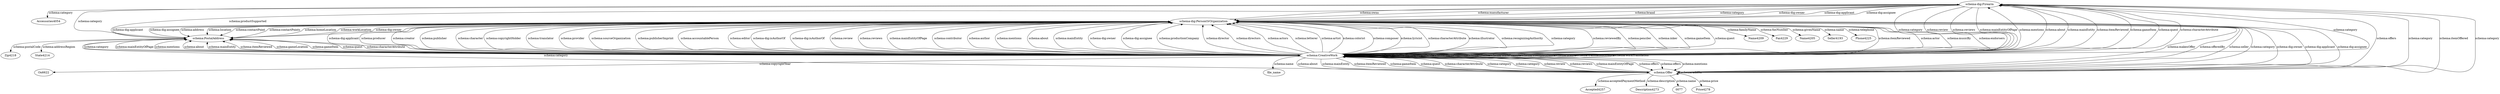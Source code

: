 digraph {
  Accessories4054 [type=attribute_name,label=Accessories4054]
  "schema-dig:Firearm1" [type=class_uri,label="schema-dig:Firearm"]
  Name4209 [type=attribute_name,label=Name4209]
  "schema-dig:PersonOrOrganization1" [type=class_uri,label="schema-dig:PersonOrOrganization"]
  Fax4229 [type=attribute_name,label=Fax4229]
  Name4205 [type=attribute_name,label=Name4205]
  Seller4193 [type=attribute_name,label=Seller4193]
  Phone4225 [type=attribute_name,label=Phone4225]
  On6622 [type=attribute_name,label=On6622]
  "schema:CreativeWork1" [type=class_uri,label="schema:CreativeWork"]
  file_name [type=attribute_name,label=file_name]
  Accepted4257 [type=attribute_name,label=Accepted4257]
  "schema:Offer1" [type=class_uri,label="schema:Offer"]
  Description4273 [type=attribute_name,label=Description4273]
  "0077" [type=attribute_name,label="0077"]
  Price4278 [type=attribute_name,label=Price4278]
  State4214 [type=attribute_name,label=State4214]
  "schema:PostalAddress1" [type=class_uri,label="schema:PostalAddress"]
  Zip4218 [type=attribute_name,label=Zip4218]
  "schema-dig:Firearm1" -> Accessories4054 [label="schema:category",type=st_property_uri]
  "schema-dig:PersonOrOrganization1" -> Name4209 [label="schema:familyName",type=st_property_uri]
  "schema-dig:PersonOrOrganization1" -> Fax4229 [label="schema:faxNumber",type=st_property_uri]
  "schema-dig:PersonOrOrganization1" -> Name4205 [label="schema:givenName",type=st_property_uri]
  "schema-dig:PersonOrOrganization1" -> Seller4193 [label="schema:name",type=st_property_uri]
  "schema-dig:PersonOrOrganization1" -> Phone4225 [label="schema:telephone",type=st_property_uri]
  "schema:CreativeWork1" -> On6622 [label="schema:copyrightYear",type=st_property_uri]
  "schema:CreativeWork1" -> file_name [label="schema:name",type=st_property_uri]
  "schema:Offer1" -> Accepted4257 [label="schema:acceptedPaymentMethod",type=st_property_uri]
  "schema:Offer1" -> Description4273 [label="schema:description",type=st_property_uri]
  "schema:Offer1" -> "0077" [label="schema:name",type=st_property_uri]
  "schema:Offer1" -> Price4278 [label="schema:price",type=st_property_uri]
  "schema:PostalAddress1" -> State4214 [label="schema:addressRegion",type=st_property_uri]
  "schema:PostalAddress1" -> Zip4218 [label="schema:postalCode",type=st_property_uri]
  "schema-dig:PersonOrOrganization1" -> "schema:CreativeWork1" [label="schema-dig:isAuthorOf",type=direct_property_uri,weight=100]
  "schema:CreativeWork1" -> "schema:CreativeWork1" [label="schema:hasPart",type=direct_property_uri,weight=100]
  "schema:CreativeWork1" -> "schema:CreativeWork1" [label="schema:isPartOf",type=direct_property_uri,weight=100]
  "schema:CreativeWork1" -> "schema:CreativeWork1" [label="schema-dig:isAbstractPartOf",type=direct_property_uri,weight=100]
  "schema:CreativeWork1" -> "schema:CreativeWork1" [label="schema-dig:isCitationOf",type=direct_property_uri,weight=100]
  "schema:CreativeWork1" -> "schema:CreativeWork1" [label="schema:citation",type=direct_property_uri,weight=100]
  "schema:CreativeWork1" -> "schema:CreativeWork1" [label="schema:workExample",type=direct_property_uri,weight=100]
  "schema:CreativeWork1" -> "schema:CreativeWork1" [label="schema:exampleOfWork",type=direct_property_uri,weight=100]
  "schema:CreativeWork1" -> "schema:CreativeWork1" [label="schema:license",type=direct_property_uri,weight=100]
  "schema:CreativeWork1" -> "schema:CreativeWork1" [label="schema:translationOfWork",type=direct_property_uri,weight=100]
  "schema:CreativeWork1" -> "schema:CreativeWork1" [label="schema:workTranslation",type=direct_property_uri,weight=100]
  "schema:CreativeWork1" -> "schema:Offer1" [label="schema:offers",type=direct_property_uri,weight=100]
  "schema:Offer1" -> "schema:Offer1" [label="schema:addOn",type=direct_property_uri,weight=100]
  "schema-dig:Firearm1" -> "schema-dig:PersonOrOrganization1" [label="schema:manufacturer",type=inherited,weight=300]
  "schema-dig:Firearm1" -> "schema-dig:PersonOrOrganization1" [label="schema:brand",type=inherited,weight=300]
  "schema-dig:Firearm1" -> "schema-dig:PersonOrOrganization1" [label="schema:category",type=inherited,weight=300]
  "schema-dig:Firearm1" -> "schema-dig:PersonOrOrganization1" [label="schema-dig:owner",type=inherited,weight=300]
  "schema-dig:Firearm1" -> "schema-dig:PersonOrOrganization1" [label="schema-dig:applicant",type=inherited,weight=300]
  "schema-dig:Firearm1" -> "schema-dig:PersonOrOrganization1" [label="schema-dig:assignee",type=inherited,weight=300]
  "schema-dig:Firearm1" -> "schema:CreativeWork1" [label="schema:category",type=inherited,weight=300]
  "schema-dig:Firearm1" -> "schema:CreativeWork1" [label="schema:review",type=inherited,weight=300]
  "schema-dig:Firearm1" -> "schema:CreativeWork1" [label="schema:reviews",type=inherited,weight=300]
  "schema-dig:Firearm1" -> "schema:CreativeWork1" [label="schema:mainEntityOfPage",type=inherited,weight=300]
  "schema-dig:Firearm1" -> "schema:Offer1" [label="schema:offers",type=inherited,weight=300]
  "schema-dig:Firearm1" -> "schema:Offer1" [label="schema:category",type=inherited,weight=300]
  "schema-dig:Firearm1" -> "schema:PostalAddress1" [label="schema:category",type=inherited,weight=300]
  "schema-dig:PersonOrOrganization1" -> "schema-dig:Firearm1" [label="schema:owns",type=inherited,weight=300]
  "schema-dig:PersonOrOrganization1" -> "schema:CreativeWork1" [label="schema-dig:isAuthorOf",type=inherited,weight=300]
  "schema-dig:PersonOrOrganization1" -> "schema:CreativeWork1" [label="schema:review",type=inherited,weight=300]
  "schema-dig:PersonOrOrganization1" -> "schema:CreativeWork1" [label="schema:reviews",type=inherited,weight=300]
  "schema-dig:PersonOrOrganization1" -> "schema:CreativeWork1" [label="schema:mainEntityOfPage",type=inherited,weight=300]
  "schema-dig:PersonOrOrganization1" -> "schema:Offer1" [label="schema:makesOffer",type=inherited,weight=300]
  "schema-dig:PersonOrOrganization1" -> "schema:PostalAddress1" [label="schema:address",type=inherited,weight=300]
  "schema-dig:PersonOrOrganization1" -> "schema:PostalAddress1" [label="schema:location",type=inherited,weight=300]
  "schema-dig:PersonOrOrganization1" -> "schema:PostalAddress1" [label="schema:contactPoint",type=inherited,weight=300]
  "schema-dig:PersonOrOrganization1" -> "schema:PostalAddress1" [label="schema:contactPoints",type=inherited,weight=300]
  "schema-dig:PersonOrOrganization1" -> "schema:PostalAddress1" [label="schema:homeLocation",type=inherited,weight=300]
  "schema-dig:PersonOrOrganization1" -> "schema:PostalAddress1" [label="schema:workLocation",type=inherited,weight=300]
  "schema:CreativeWork1" -> "schema-dig:Firearm1" [label="schema:mentions",type=inherited,weight=300]
  "schema:CreativeWork1" -> "schema-dig:Firearm1" [label="schema:about",type=inherited,weight=300]
  "schema:CreativeWork1" -> "schema-dig:Firearm1" [label="schema:mainEntity",type=inherited,weight=300]
  "schema:CreativeWork1" -> "schema-dig:Firearm1" [label="schema:itemReviewed",type=inherited,weight=300]
  "schema:CreativeWork1" -> "schema-dig:Firearm1" [label="schema:gameItem",type=inherited,weight=300]
  "schema:CreativeWork1" -> "schema-dig:Firearm1" [label="schema:quest",type=inherited,weight=300]
  "schema:CreativeWork1" -> "schema-dig:Firearm1" [label="schema:characterAttribute",type=inherited,weight=300]
  "schema:CreativeWork1" -> "schema-dig:Firearm1" [label="schema:category",type=inherited,weight=300]
  "schema:CreativeWork1" -> "schema-dig:PersonOrOrganization1" [label="schema:contributor",type=inherited,weight=300]
  "schema:CreativeWork1" -> "schema-dig:PersonOrOrganization1" [label="schema:author",type=inherited,weight=300]
  "schema:CreativeWork1" -> "schema-dig:PersonOrOrganization1" [label="schema:producer",type=inherited,weight=300]
  "schema:CreativeWork1" -> "schema-dig:PersonOrOrganization1" [label="schema:creator",type=inherited,weight=300]
  "schema:CreativeWork1" -> "schema-dig:PersonOrOrganization1" [label="schema:publisher",type=inherited,weight=300]
  "schema:CreativeWork1" -> "schema-dig:PersonOrOrganization1" [label="schema:copyrightHolder",type=inherited,weight=300]
  "schema:CreativeWork1" -> "schema-dig:PersonOrOrganization1" [label="schema:translator",type=inherited,weight=300]
  "schema:CreativeWork1" -> "schema-dig:PersonOrOrganization1" [label="schema:provider",type=inherited,weight=300]
  "schema:CreativeWork1" -> "schema-dig:PersonOrOrganization1" [label="schema:sourceOrganization",type=inherited,weight=300]
  "schema:CreativeWork1" -> "schema-dig:PersonOrOrganization1" [label="schema:publisherImprint",type=inherited,weight=300]
  "schema:CreativeWork1" -> "schema-dig:PersonOrOrganization1" [label="schema:character",type=inherited,weight=300]
  "schema:CreativeWork1" -> "schema-dig:PersonOrOrganization1" [label="schema:accountablePerson",type=inherited,weight=300]
  "schema:CreativeWork1" -> "schema-dig:PersonOrOrganization1" [label="schema:editor",type=inherited,weight=300]
  "schema:CreativeWork1" -> "schema-dig:PersonOrOrganization1" [label="schema:mentions",type=inherited,weight=300]
  "schema:CreativeWork1" -> "schema-dig:PersonOrOrganization1" [label="schema:about",type=inherited,weight=300]
  "schema:CreativeWork1" -> "schema-dig:PersonOrOrganization1" [label="schema:mainEntity",type=inherited,weight=300]
  "schema:CreativeWork1" -> "schema-dig:PersonOrOrganization1" [label="schema-dig:owner",type=inherited,weight=300]
  "schema:CreativeWork1" -> "schema-dig:PersonOrOrganization1" [label="schema-dig:applicant",type=inherited,weight=300]
  "schema:CreativeWork1" -> "schema-dig:PersonOrOrganization1" [label="schema-dig:assignee",type=inherited,weight=300]
  "schema:CreativeWork1" -> "schema-dig:PersonOrOrganization1" [label="schema:productionCompany",type=inherited,weight=300]
  "schema:CreativeWork1" -> "schema-dig:PersonOrOrganization1" [label="schema:director",type=inherited,weight=300]
  "schema:CreativeWork1" -> "schema-dig:PersonOrOrganization1" [label="schema:directors",type=inherited,weight=300]
  "schema:CreativeWork1" -> "schema-dig:PersonOrOrganization1" [label="schema:actors",type=inherited,weight=300]
  "schema:CreativeWork1" -> "schema-dig:PersonOrOrganization1" [label="schema:actor",type=inherited,weight=300]
  "schema:CreativeWork1" -> "schema-dig:PersonOrOrganization1" [label="schema:musicBy",type=inherited,weight=300]
  "schema:CreativeWork1" -> "schema-dig:PersonOrOrganization1" [label="schema:endorsers",type=inherited,weight=300]
  "schema:CreativeWork1" -> "schema-dig:PersonOrOrganization1" [label="schema:composer",type=inherited,weight=300]
  "schema:CreativeWork1" -> "schema-dig:PersonOrOrganization1" [label="schema:lyricist",type=inherited,weight=300]
  "schema:CreativeWork1" -> "schema-dig:PersonOrOrganization1" [label="schema:reviewedBy",type=inherited,weight=300]
  "schema:CreativeWork1" -> "schema-dig:PersonOrOrganization1" [label="schema:itemReviewed",type=inherited,weight=300]
  "schema:CreativeWork1" -> "schema-dig:PersonOrOrganization1" [label="schema:letterer",type=inherited,weight=300]
  "schema:CreativeWork1" -> "schema-dig:PersonOrOrganization1" [label="schema:artist",type=inherited,weight=300]
  "schema:CreativeWork1" -> "schema-dig:PersonOrOrganization1" [label="schema:colorist",type=inherited,weight=300]
  "schema:CreativeWork1" -> "schema-dig:PersonOrOrganization1" [label="schema:penciler",type=inherited,weight=300]
  "schema:CreativeWork1" -> "schema-dig:PersonOrOrganization1" [label="schema:inker",type=inherited,weight=300]
  "schema:CreativeWork1" -> "schema-dig:PersonOrOrganization1" [label="schema:gameItem",type=inherited,weight=300]
  "schema:CreativeWork1" -> "schema-dig:PersonOrOrganization1" [label="schema:quest",type=inherited,weight=300]
  "schema:CreativeWork1" -> "schema-dig:PersonOrOrganization1" [label="schema:characterAttribute",type=inherited,weight=300]
  "schema:CreativeWork1" -> "schema-dig:PersonOrOrganization1" [label="schema:illustrator",type=inherited,weight=300]
  "schema:CreativeWork1" -> "schema-dig:PersonOrOrganization1" [label="schema:recognizingAuthority",type=inherited,weight=300]
  "schema:CreativeWork1" -> "schema-dig:PersonOrOrganization1" [label="schema:category",type=inherited,weight=300]
  "schema:CreativeWork1" -> "schema:Offer1" [label="schema:offers",type=inherited,weight=300]
  "schema:CreativeWork1" -> "schema:Offer1" [label="schema:mentions",type=inherited,weight=300]
  "schema:CreativeWork1" -> "schema:Offer1" [label="schema:about",type=inherited,weight=300]
  "schema:CreativeWork1" -> "schema:Offer1" [label="schema:mainEntity",type=inherited,weight=300]
  "schema:CreativeWork1" -> "schema:Offer1" [label="schema:itemReviewed",type=inherited,weight=300]
  "schema:CreativeWork1" -> "schema:Offer1" [label="schema:gameItem",type=inherited,weight=300]
  "schema:CreativeWork1" -> "schema:Offer1" [label="schema:quest",type=inherited,weight=300]
  "schema:CreativeWork1" -> "schema:Offer1" [label="schema:characterAttribute",type=inherited,weight=300]
  "schema:CreativeWork1" -> "schema:Offer1" [label="schema:category",type=inherited,weight=300]
  "schema:CreativeWork1" -> "schema:PostalAddress1" [label="schema:mentions",type=inherited,weight=300]
  "schema:CreativeWork1" -> "schema:PostalAddress1" [label="schema:about",type=inherited,weight=300]
  "schema:CreativeWork1" -> "schema:PostalAddress1" [label="schema:mainEntity",type=inherited,weight=300]
  "schema:CreativeWork1" -> "schema:PostalAddress1" [label="schema:itemReviewed",type=inherited,weight=300]
  "schema:CreativeWork1" -> "schema:PostalAddress1" [label="schema:gameLocation",type=inherited,weight=300]
  "schema:CreativeWork1" -> "schema:PostalAddress1" [label="schema:gameItem",type=inherited,weight=300]
  "schema:CreativeWork1" -> "schema:PostalAddress1" [label="schema:quest",type=inherited,weight=300]
  "schema:CreativeWork1" -> "schema:PostalAddress1" [label="schema:characterAttribute",type=inherited,weight=300]
  "schema:CreativeWork1" -> "schema:PostalAddress1" [label="schema:category",type=inherited,weight=300]
  "schema:Offer1" -> "schema-dig:Firearm1" [label="schema:itemOffered",type=inherited,weight=300]
  "schema:Offer1" -> "schema-dig:Firearm1" [label="schema:category",type=inherited,weight=300]
  "schema:Offer1" -> "schema-dig:PersonOrOrganization1" [label="schema:offeredBy",type=inherited,weight=300]
  "schema:Offer1" -> "schema-dig:PersonOrOrganization1" [label="schema:seller",type=inherited,weight=300]
  "schema:Offer1" -> "schema-dig:PersonOrOrganization1" [label="schema:category",type=inherited,weight=300]
  "schema:Offer1" -> "schema-dig:PersonOrOrganization1" [label="schema-dig:owner",type=inherited,weight=300]
  "schema:Offer1" -> "schema-dig:PersonOrOrganization1" [label="schema-dig:applicant",type=inherited,weight=300]
  "schema:Offer1" -> "schema-dig:PersonOrOrganization1" [label="schema-dig:assignee",type=inherited,weight=300]
  "schema:Offer1" -> "schema:CreativeWork1" [label="schema:category",type=inherited,weight=300]
  "schema:Offer1" -> "schema:CreativeWork1" [label="schema:review",type=inherited,weight=300]
  "schema:Offer1" -> "schema:CreativeWork1" [label="schema:reviews",type=inherited,weight=300]
  "schema:Offer1" -> "schema:CreativeWork1" [label="schema:mainEntityOfPage",type=inherited,weight=300]
  "schema:Offer1" -> "schema:PostalAddress1" [label="schema:category",type=inherited,weight=300]
  "schema:PostalAddress1" -> "schema-dig:Firearm1" [label="schema:productSupported",type=inherited,weight=300]
  "schema:PostalAddress1" -> "schema-dig:PersonOrOrganization1" [label="schema-dig:owner",type=inherited,weight=300]
  "schema:PostalAddress1" -> "schema-dig:PersonOrOrganization1" [label="schema-dig:applicant",type=inherited,weight=300]
  "schema:PostalAddress1" -> "schema-dig:PersonOrOrganization1" [label="schema-dig:assignee",type=inherited,weight=300]
  "schema:PostalAddress1" -> "schema:CreativeWork1" [label="schema:mainEntityOfPage",type=inherited,weight=300]
}
